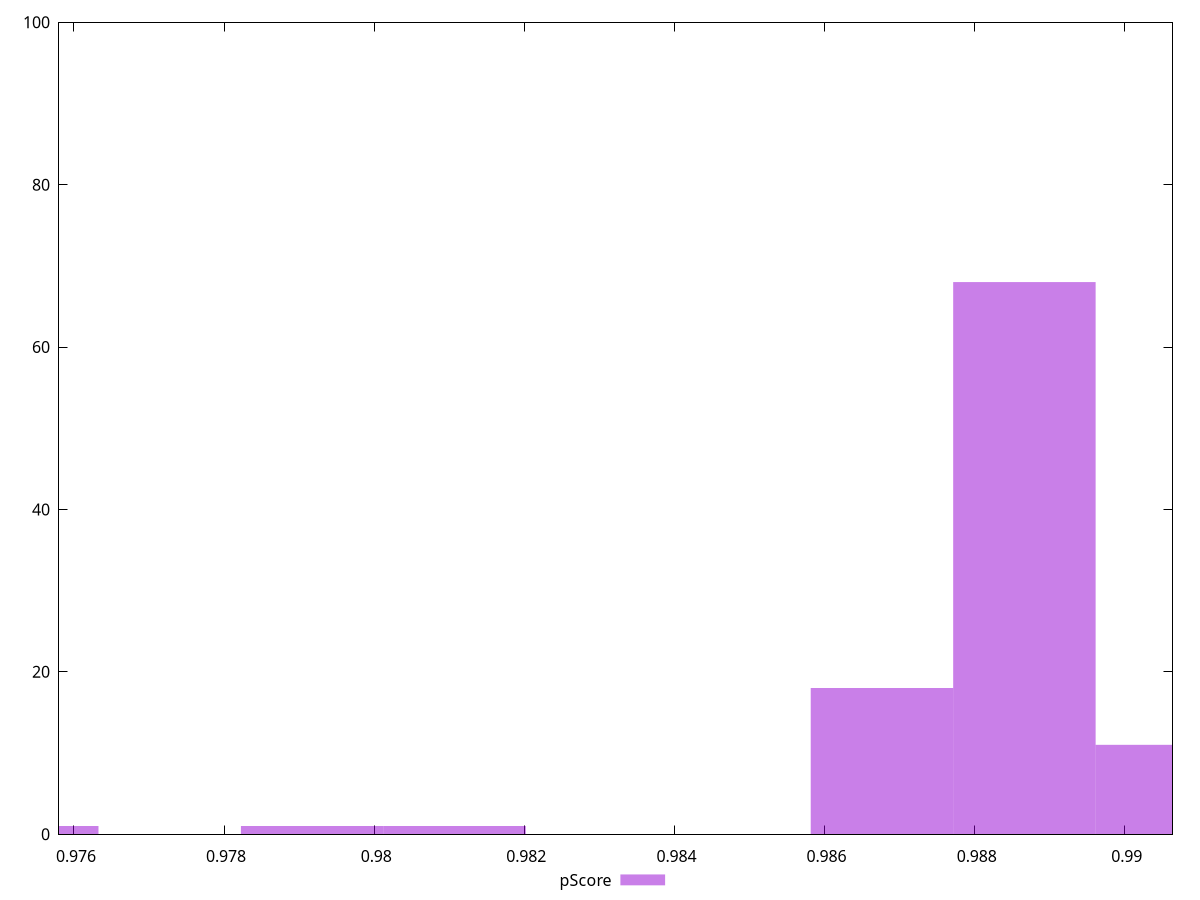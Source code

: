 reset

$pScore <<EOF
0.9753782396917091 1
0.9810711087949682 1
0.9905592239670665 11
0.9886616009326469 68
0.9867639778982271 18
0.9791734857605485 1
EOF

set key outside below
set boxwidth 0.0018976230344196676
set xrange [0.9758012137608907:0.9906345293294312]
set yrange [0:100]
set trange [0:100]
set style fill transparent solid 0.5 noborder
set terminal svg size 640, 490 enhanced background rgb 'white'
set output "reprap/bootup-time/samples/pages/pScore/histogram.svg"

plot $pScore title "pScore" with boxes

reset

